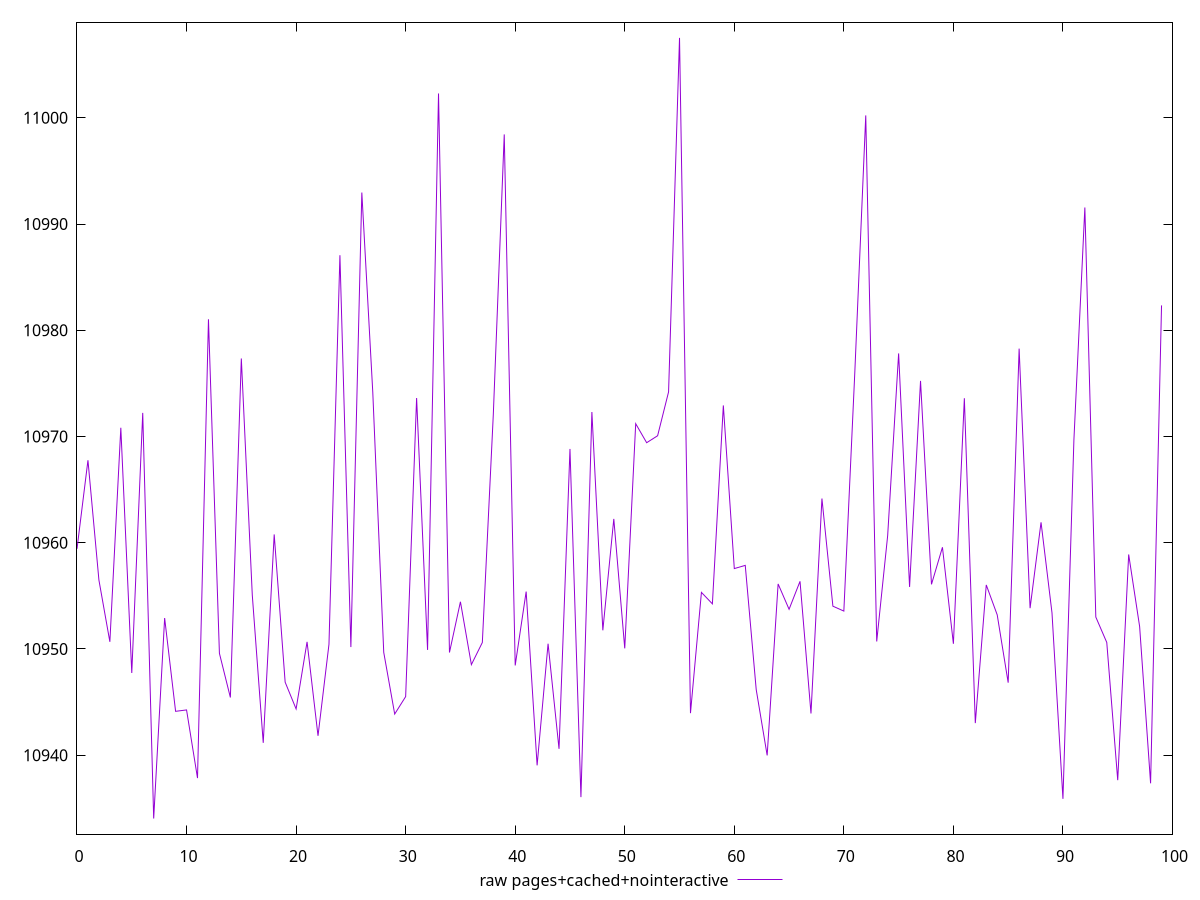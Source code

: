 $_rawPagesCachedNointeractive <<EOF
10959.4251
10967.761499999997
10956.484099999998
10950.6714
10970.819200000002
10947.739099999999
10972.2186
10934.0374
10952.906600000002
10944.127600000002
10944.258799999996
10937.843599999998
10981.028999999999
10949.589
10945.4318
10977.339200000002
10955.0737
10941.1627
10960.778200000002
10946.8724
10944.351200000001
10950.666500000003
10941.823099999998
10950.436099999997
10987.064100000001
10950.1782
10992.963000000002
10974.147200000001
10949.675899999998
10943.870699999998
10945.5137
10973.6208
10949.908
11002.285299999996
10949.6663
10954.4411
10948.523400000004
10950.608
10972.032200000001
10998.435699999998
10948.4457
10955.3998
10939.042500000003
10950.4925
10940.5981
10968.825100000002
10936.051999999998
10972.303
10951.752499999999
10962.242499999998
10950.0534
10971.201899999998
10969.412900000003
10970.0687
10974.1947
11007.517600000001
10943.955700000002
10955.3238
10954.2431
10972.9216
10957.564899999998
10957.8668
10946.181300000002
10939.9787
10956.119000000002
10953.733400000001
10956.3646
10943.925799999999
10964.157299999995
10954.025400000002
10953.564299999998
10976.0214
11000.218700000001
10950.703
10960.6685
10977.816700000003
10955.836100000004
10975.229100000004
10956.080399999999
10959.5694
10950.485499999999
10973.600399999996
10943.018499999998
10956.025999999998
10953.2062
10946.824399999998
10978.2674
10953.8373
10961.920199999999
10953.397500000001
10935.891799999998
10969.661100000001
10991.555800000002
10953.001800000002
10950.610799999999
10937.646800000002
10958.892000000002
10952.1061
10937.351800000006
10982.338099999997
EOF
set key outside below
set terminal pngcairo
set output "report_00005_2020-11-02T22-26-11.212Z/interactive/pages+cached+nointeractive//raw.png"
set yrange [10932.567796:11008.987204000001]
plot $_rawPagesCachedNointeractive title "raw pages+cached+nointeractive" with line ,